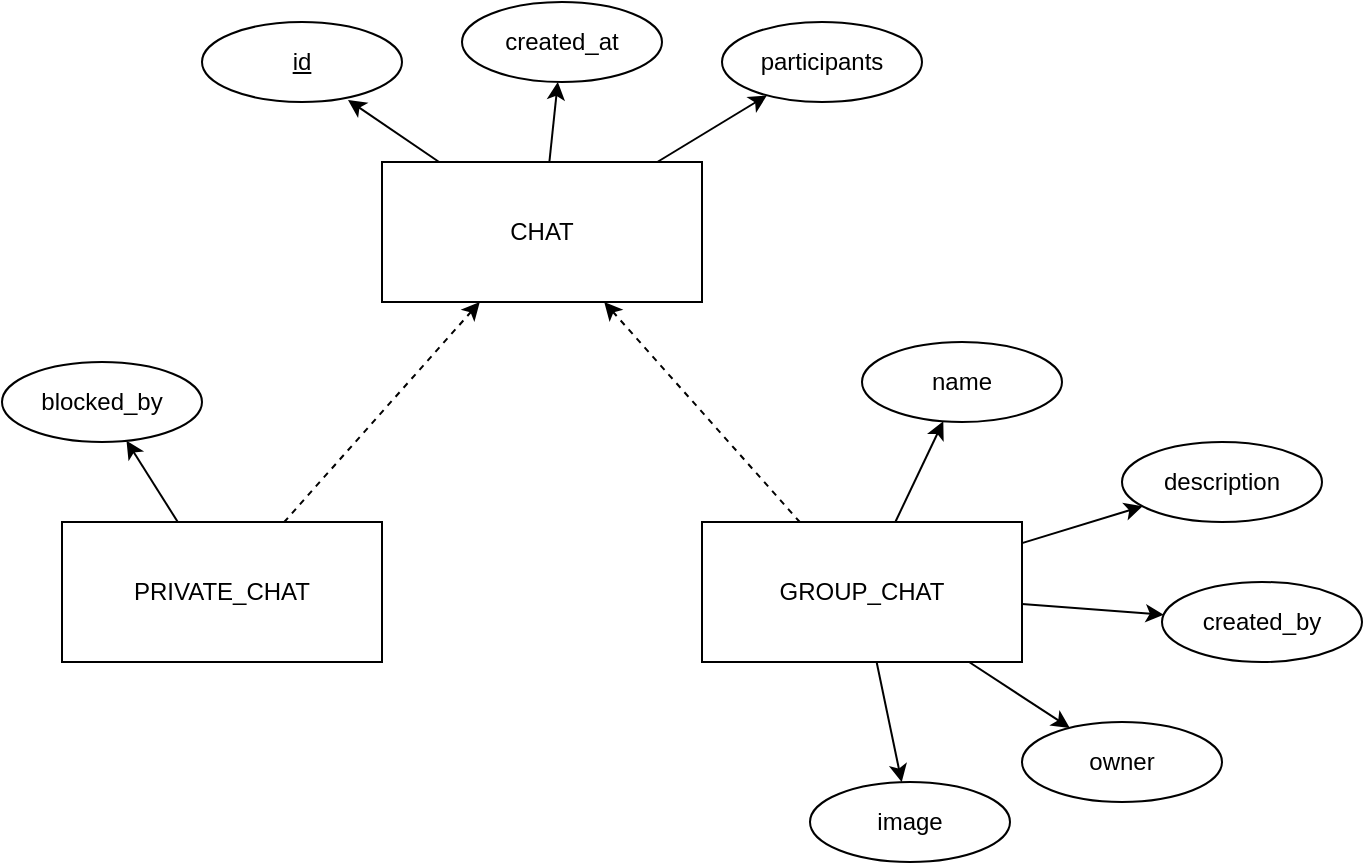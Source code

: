 <mxfile version="28.0.5">
  <diagram name="Página-1" id="iohEQGL1fZRyxZjlf_aP">
    <mxGraphModel dx="1327" dy="728" grid="1" gridSize="10" guides="1" tooltips="1" connect="1" arrows="1" fold="1" page="1" pageScale="1" pageWidth="827" pageHeight="1169" math="0" shadow="0">
      <root>
        <mxCell id="0" />
        <mxCell id="1" parent="0" />
        <mxCell id="XqXd_y9U3AYpVEUrysVG-2" value="CHAT" style="whiteSpace=wrap;html=1;align=center;" vertex="1" parent="1">
          <mxGeometry x="200" y="190" width="160" height="70" as="geometry" />
        </mxCell>
        <mxCell id="XqXd_y9U3AYpVEUrysVG-3" value="id" style="ellipse;whiteSpace=wrap;html=1;align=center;fontStyle=4;" vertex="1" parent="1">
          <mxGeometry x="110" y="120" width="100" height="40" as="geometry" />
        </mxCell>
        <mxCell id="XqXd_y9U3AYpVEUrysVG-4" value="created_at" style="ellipse;whiteSpace=wrap;html=1;align=center;" vertex="1" parent="1">
          <mxGeometry x="240" y="110" width="100" height="40" as="geometry" />
        </mxCell>
        <mxCell id="XqXd_y9U3AYpVEUrysVG-5" value="participants" style="ellipse;whiteSpace=wrap;html=1;align=center;" vertex="1" parent="1">
          <mxGeometry x="370" y="120" width="100" height="40" as="geometry" />
        </mxCell>
        <mxCell id="XqXd_y9U3AYpVEUrysVG-6" value="" style="endArrow=classic;html=1;rounded=0;entryX=0.73;entryY=0.975;entryDx=0;entryDy=0;entryPerimeter=0;" edge="1" parent="1" source="XqXd_y9U3AYpVEUrysVG-2" target="XqXd_y9U3AYpVEUrysVG-3">
          <mxGeometry width="50" height="50" relative="1" as="geometry">
            <mxPoint x="510" y="390" as="sourcePoint" />
            <mxPoint x="560" y="340" as="targetPoint" />
          </mxGeometry>
        </mxCell>
        <mxCell id="XqXd_y9U3AYpVEUrysVG-7" value="" style="endArrow=classic;html=1;rounded=0;" edge="1" parent="1" source="XqXd_y9U3AYpVEUrysVG-2" target="XqXd_y9U3AYpVEUrysVG-4">
          <mxGeometry width="50" height="50" relative="1" as="geometry">
            <mxPoint x="510" y="390" as="sourcePoint" />
            <mxPoint x="560" y="340" as="targetPoint" />
          </mxGeometry>
        </mxCell>
        <mxCell id="XqXd_y9U3AYpVEUrysVG-8" value="" style="endArrow=classic;html=1;rounded=0;" edge="1" parent="1" source="XqXd_y9U3AYpVEUrysVG-2" target="XqXd_y9U3AYpVEUrysVG-5">
          <mxGeometry width="50" height="50" relative="1" as="geometry">
            <mxPoint x="510" y="390" as="sourcePoint" />
            <mxPoint x="560" y="340" as="targetPoint" />
          </mxGeometry>
        </mxCell>
        <mxCell id="XqXd_y9U3AYpVEUrysVG-9" value="PRIVATE_CHAT" style="whiteSpace=wrap;html=1;align=center;" vertex="1" parent="1">
          <mxGeometry x="40" y="370" width="160" height="70" as="geometry" />
        </mxCell>
        <mxCell id="XqXd_y9U3AYpVEUrysVG-10" value="GROUP_CHAT" style="whiteSpace=wrap;html=1;align=center;" vertex="1" parent="1">
          <mxGeometry x="360" y="370" width="160" height="70" as="geometry" />
        </mxCell>
        <mxCell id="XqXd_y9U3AYpVEUrysVG-12" value="" style="endArrow=none;html=1;rounded=0;dashed=1;startArrow=classic;startFill=1;" edge="1" parent="1" source="XqXd_y9U3AYpVEUrysVG-2" target="XqXd_y9U3AYpVEUrysVG-9">
          <mxGeometry width="50" height="50" relative="1" as="geometry">
            <mxPoint x="430" y="430" as="sourcePoint" />
            <mxPoint x="480" y="380" as="targetPoint" />
          </mxGeometry>
        </mxCell>
        <mxCell id="XqXd_y9U3AYpVEUrysVG-14" value="name" style="ellipse;whiteSpace=wrap;html=1;align=center;" vertex="1" parent="1">
          <mxGeometry x="440" y="280" width="100" height="40" as="geometry" />
        </mxCell>
        <mxCell id="XqXd_y9U3AYpVEUrysVG-15" value="description" style="ellipse;whiteSpace=wrap;html=1;align=center;" vertex="1" parent="1">
          <mxGeometry x="570" y="330" width="100" height="40" as="geometry" />
        </mxCell>
        <mxCell id="XqXd_y9U3AYpVEUrysVG-16" value="created_by" style="ellipse;whiteSpace=wrap;html=1;align=center;" vertex="1" parent="1">
          <mxGeometry x="590" y="400" width="100" height="40" as="geometry" />
        </mxCell>
        <mxCell id="XqXd_y9U3AYpVEUrysVG-17" value="owner" style="ellipse;whiteSpace=wrap;html=1;align=center;" vertex="1" parent="1">
          <mxGeometry x="520" y="470" width="100" height="40" as="geometry" />
        </mxCell>
        <mxCell id="XqXd_y9U3AYpVEUrysVG-18" value="image" style="ellipse;whiteSpace=wrap;html=1;align=center;" vertex="1" parent="1">
          <mxGeometry x="414" y="500" width="100" height="40" as="geometry" />
        </mxCell>
        <mxCell id="XqXd_y9U3AYpVEUrysVG-19" value="" style="endArrow=classic;html=1;rounded=0;" edge="1" parent="1" source="XqXd_y9U3AYpVEUrysVG-10" target="XqXd_y9U3AYpVEUrysVG-18">
          <mxGeometry width="50" height="50" relative="1" as="geometry">
            <mxPoint x="380" y="400" as="sourcePoint" />
            <mxPoint x="430" y="350" as="targetPoint" />
          </mxGeometry>
        </mxCell>
        <mxCell id="XqXd_y9U3AYpVEUrysVG-20" value="" style="endArrow=classic;html=1;rounded=0;" edge="1" parent="1" source="XqXd_y9U3AYpVEUrysVG-10" target="XqXd_y9U3AYpVEUrysVG-17">
          <mxGeometry width="50" height="50" relative="1" as="geometry">
            <mxPoint x="380" y="400" as="sourcePoint" />
            <mxPoint x="430" y="350" as="targetPoint" />
          </mxGeometry>
        </mxCell>
        <mxCell id="XqXd_y9U3AYpVEUrysVG-21" value="" style="endArrow=classic;html=1;rounded=0;" edge="1" parent="1" source="XqXd_y9U3AYpVEUrysVG-10" target="XqXd_y9U3AYpVEUrysVG-16">
          <mxGeometry width="50" height="50" relative="1" as="geometry">
            <mxPoint x="380" y="400" as="sourcePoint" />
            <mxPoint x="430" y="350" as="targetPoint" />
          </mxGeometry>
        </mxCell>
        <mxCell id="XqXd_y9U3AYpVEUrysVG-22" value="" style="endArrow=classic;html=1;rounded=0;" edge="1" parent="1" source="XqXd_y9U3AYpVEUrysVG-10" target="XqXd_y9U3AYpVEUrysVG-15">
          <mxGeometry width="50" height="50" relative="1" as="geometry">
            <mxPoint x="380" y="400" as="sourcePoint" />
            <mxPoint x="430" y="350" as="targetPoint" />
          </mxGeometry>
        </mxCell>
        <mxCell id="XqXd_y9U3AYpVEUrysVG-23" value="" style="endArrow=classic;html=1;rounded=0;" edge="1" parent="1" source="XqXd_y9U3AYpVEUrysVG-10" target="XqXd_y9U3AYpVEUrysVG-14">
          <mxGeometry width="50" height="50" relative="1" as="geometry">
            <mxPoint x="380" y="400" as="sourcePoint" />
            <mxPoint x="430" y="350" as="targetPoint" />
          </mxGeometry>
        </mxCell>
        <mxCell id="XqXd_y9U3AYpVEUrysVG-24" value="blocked_by" style="ellipse;whiteSpace=wrap;html=1;align=center;" vertex="1" parent="1">
          <mxGeometry x="10" y="290" width="100" height="40" as="geometry" />
        </mxCell>
        <mxCell id="XqXd_y9U3AYpVEUrysVG-25" value="" style="endArrow=classic;html=1;rounded=0;" edge="1" parent="1" source="XqXd_y9U3AYpVEUrysVG-9" target="XqXd_y9U3AYpVEUrysVG-24">
          <mxGeometry width="50" height="50" relative="1" as="geometry">
            <mxPoint x="390" y="470" as="sourcePoint" />
            <mxPoint x="403" y="530" as="targetPoint" />
          </mxGeometry>
        </mxCell>
        <mxCell id="XqXd_y9U3AYpVEUrysVG-26" value="" style="endArrow=none;html=1;rounded=0;dashed=1;startArrow=classic;startFill=1;" edge="1" parent="1" source="XqXd_y9U3AYpVEUrysVG-2" target="XqXd_y9U3AYpVEUrysVG-10">
          <mxGeometry width="50" height="50" relative="1" as="geometry">
            <mxPoint x="398" y="360" as="sourcePoint" />
            <mxPoint x="300" y="470" as="targetPoint" />
          </mxGeometry>
        </mxCell>
      </root>
    </mxGraphModel>
  </diagram>
</mxfile>
